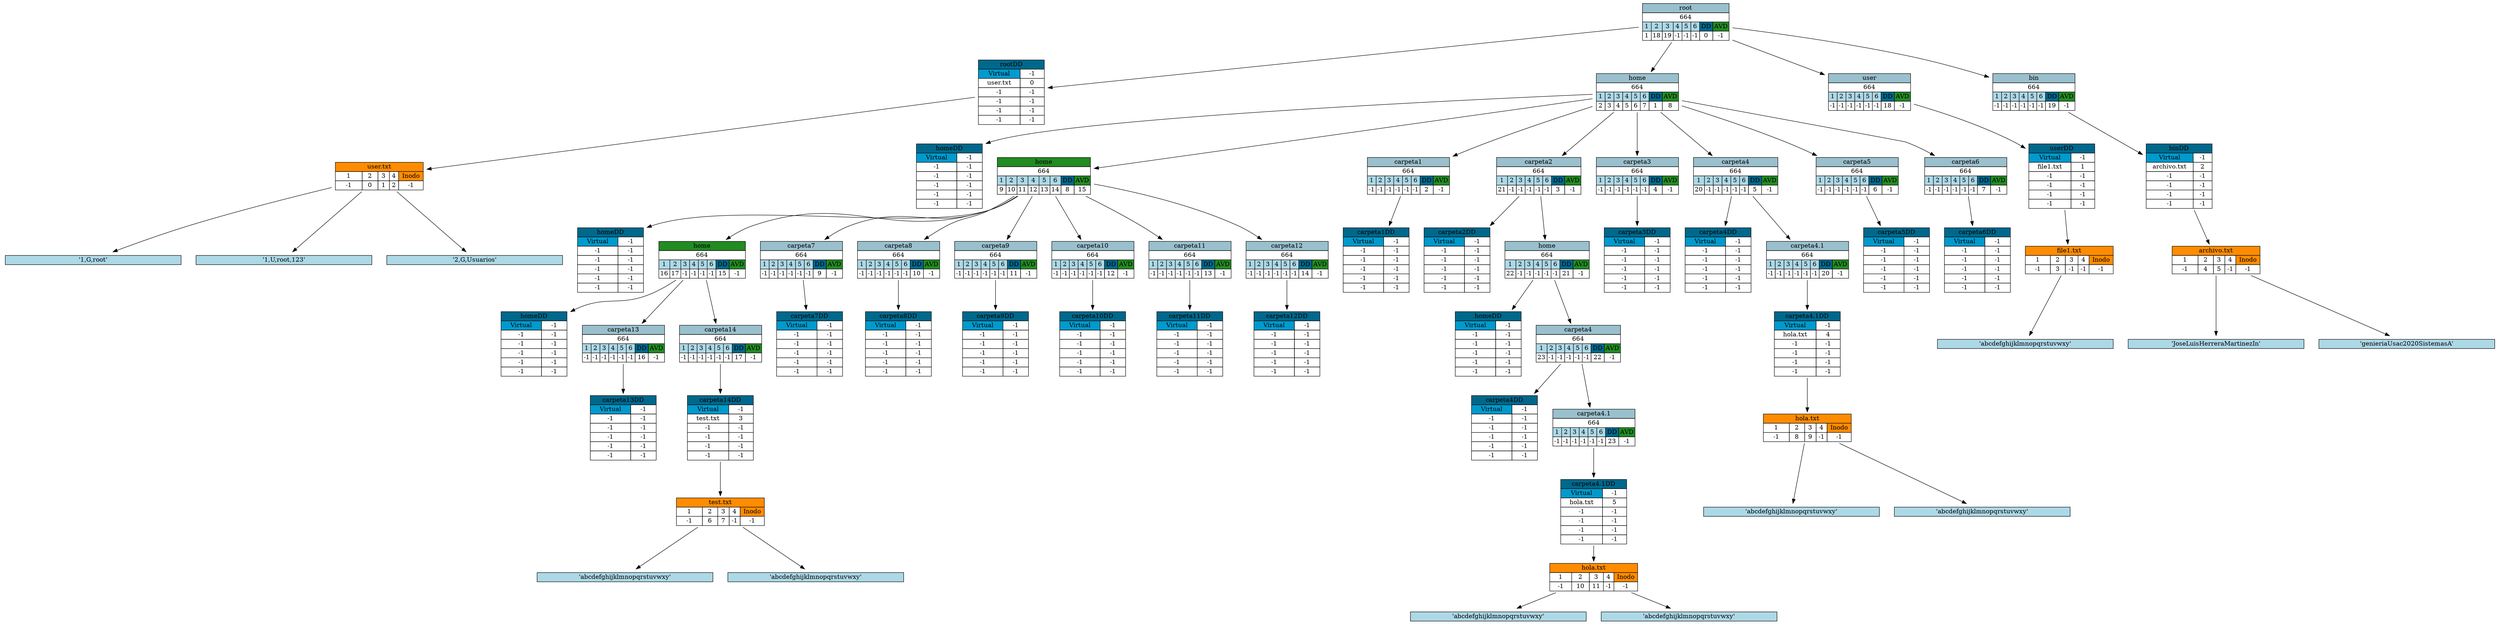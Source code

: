 digraph G{ 
node [shape=plaintext]
tbl0[label=<
<table border='0' cellborder='1' cellspacing='0'>
<tr>
<td colspan='8' bgcolor= 'lightblue3' >root</td>
</tr>
<tr>
<td colspan='8' >664</td>
</tr>
<tr>
<td bgcolor='lightblue' width='20' >1</td>
<td bgcolor='lightblue' width='20' >2</td>
<td bgcolor='lightblue' width='20' >3</td>
<td bgcolor='lightblue' width='20' >4</td>
<td bgcolor='lightblue' width='20' >5</td>
<td bgcolor='lightblue' width='20' >6</td>
<td bgcolor='deepskyblue4' width='30' >DD</td>
<td bgcolor='forestgreen' width='20' >AVD</td>
</tr>
<tr>
<td width='20'>1</td>
<td width='20'>18</td>
<td width='20'>19</td>
<td width='20'>-1</td>
<td width='20'>-1</td>
<td width='20'>-1</td>
<td width='20'>0</td>
<td width='20'>-1</td>
</tr>
</table>
>];
tbl0->tbl0DD
tbl0DD[label=<
<table border='0' cellborder='1' cellspacing='0'>
<tr><td bgcolor='deepskyblue4' width='150' colspan='2'>rootDD</td>
</tr>
<tr>
<td bgcolor='deepskyblue3'>Virtual</td>
<td>-1</td>
</tr>
<tr>
<td>user.txt</td>
<td>0</td>
</tr>
<tr>
<td>-1</td>
<td>-1</td>
</tr>
<tr>
<td>-1</td>
<td>-1</td>
</tr>
<tr>
<td>-1</td>
<td>-1</td>
</tr>
<tr>
<td>-1</td>
<td>-1</td>
</tr>
</table>
>];
tbl0DD->tblInodo0
tblInodo0[label=<
<table border='0' cellborder='1' cellspacing='0'>
<tr><td bgcolor='darkorange' width='200' colspan='5'>user.txt</td>
</tr>
<tr>
<td>1</td>
<td>2</td>
<td>3</td>
<td>4</td>
<td bgcolor='darkorange' width='50'>Inodo</td>
</tr>
<tr>
<td>-1</td>
<td>0</td><td>1</td><td>2</td><td>-1</td></tr>
</table>
>];tblInodo0->tblBloque0
tblBloque0[label=<
<table border='0' cellborder='1' cellspacing='0'>
<tr>
<td width='400' bgcolor= 'lightblue' >'1,G,root'</td>
</tr>
</table>
>];
tblInodo0->tblBloque1
tblBloque1[label=<
<table border='0' cellborder='1' cellspacing='0'>
<tr>
<td width='400' bgcolor= 'lightblue' >'
1,U,root,123'</td>
</tr>
</table>
>];
tblInodo0->tblBloque2
tblBloque2[label=<
<table border='0' cellborder='1' cellspacing='0'>
<tr>
<td width='400' bgcolor= 'lightblue' >'
2,G,Usuarios'</td>
</tr>
</table>
>];
tbl0->tbl1
tbl1[label=<
<table border='0' cellborder='1' cellspacing='0'>
<tr>
<td colspan='8' bgcolor= 'lightblue3' >home</td>
</tr>
<tr>
<td colspan='8' >664</td>
</tr>
<tr>
<td bgcolor='lightblue' width='20' >1</td>
<td bgcolor='lightblue' width='20' >2</td>
<td bgcolor='lightblue' width='20' >3</td>
<td bgcolor='lightblue' width='20' >4</td>
<td bgcolor='lightblue' width='20' >5</td>
<td bgcolor='lightblue' width='20' >6</td>
<td bgcolor='deepskyblue4' width='30' >DD</td>
<td bgcolor='forestgreen' width='20' >AVD</td>
</tr>
<tr>
<td width='20'>2</td>
<td width='20'>3</td>
<td width='20'>4</td>
<td width='20'>5</td>
<td width='20'>6</td>
<td width='20'>7</td>
<td width='20'>1</td>
<td width='20'>8</td>
</tr>
</table>
>];
tbl1->tbl1DD
tbl1DD[label=<
<table border='0' cellborder='1' cellspacing='0'>
<tr><td bgcolor='deepskyblue4' width='150' colspan='2'>homeDD</td>
</tr>
<tr>
<td bgcolor='deepskyblue3'>Virtual</td>
<td>-1</td>
</tr>
<tr>
<td>-1</td>
<td>-1</td>
</tr>
<tr>
<td>-1</td>
<td>-1</td>
</tr>
<tr>
<td>-1</td>
<td>-1</td>
</tr>
<tr>
<td>-1</td>
<td>-1</td>
</tr>
<tr>
<td>-1</td>
<td>-1</td>
</tr>
</table>
>];
tbl1->tbl8
tbl8[label=<
<table border='0' cellborder='1' cellspacing='0'>
<tr>
<td colspan='8' bgcolor= 'forestgreen' >home</td>
</tr>
<tr>
<td colspan='8' >664</td>
</tr>
<tr>
<td bgcolor='lightblue' width='20' >1</td>
<td bgcolor='lightblue' width='20' >2</td>
<td bgcolor='lightblue' width='20' >3</td>
<td bgcolor='lightblue' width='20' >4</td>
<td bgcolor='lightblue' width='20' >5</td>
<td bgcolor='lightblue' width='20' >6</td>
<td bgcolor='deepskyblue4' width='30' >DD</td>
<td bgcolor='forestgreen' width='20' >AVD</td>
</tr>
<tr>
<td width='20'>9</td>
<td width='20'>10</td>
<td width='20'>11</td>
<td width='20'>12</td>
<td width='20'>13</td>
<td width='20'>14</td>
<td width='20'>8</td>
<td width='20'>15</td>
</tr>
</table>
>];
tbl8->tbl8DD
tbl8DD[label=<
<table border='0' cellborder='1' cellspacing='0'>
<tr><td bgcolor='deepskyblue4' width='150' colspan='2'>homeDD</td>
</tr>
<tr>
<td bgcolor='deepskyblue3'>Virtual</td>
<td>-1</td>
</tr>
<tr>
<td>-1</td>
<td>-1</td>
</tr>
<tr>
<td>-1</td>
<td>-1</td>
</tr>
<tr>
<td>-1</td>
<td>-1</td>
</tr>
<tr>
<td>-1</td>
<td>-1</td>
</tr>
<tr>
<td>-1</td>
<td>-1</td>
</tr>
</table>
>];
tbl8->tbl15
tbl15[label=<
<table border='0' cellborder='1' cellspacing='0'>
<tr>
<td colspan='8' bgcolor= 'forestgreen' >home</td>
</tr>
<tr>
<td colspan='8' >664</td>
</tr>
<tr>
<td bgcolor='lightblue' width='20' >1</td>
<td bgcolor='lightblue' width='20' >2</td>
<td bgcolor='lightblue' width='20' >3</td>
<td bgcolor='lightblue' width='20' >4</td>
<td bgcolor='lightblue' width='20' >5</td>
<td bgcolor='lightblue' width='20' >6</td>
<td bgcolor='deepskyblue4' width='30' >DD</td>
<td bgcolor='forestgreen' width='20' >AVD</td>
</tr>
<tr>
<td width='20'>16</td>
<td width='20'>17</td>
<td width='20'>-1</td>
<td width='20'>-1</td>
<td width='20'>-1</td>
<td width='20'>-1</td>
<td width='20'>15</td>
<td width='20'>-1</td>
</tr>
</table>
>];
tbl15->tbl15DD
tbl15DD[label=<
<table border='0' cellborder='1' cellspacing='0'>
<tr><td bgcolor='deepskyblue4' width='150' colspan='2'>homeDD</td>
</tr>
<tr>
<td bgcolor='deepskyblue3'>Virtual</td>
<td>-1</td>
</tr>
<tr>
<td>-1</td>
<td>-1</td>
</tr>
<tr>
<td>-1</td>
<td>-1</td>
</tr>
<tr>
<td>-1</td>
<td>-1</td>
</tr>
<tr>
<td>-1</td>
<td>-1</td>
</tr>
<tr>
<td>-1</td>
<td>-1</td>
</tr>
</table>
>];
tbl15->tbl16
tbl16[label=<
<table border='0' cellborder='1' cellspacing='0'>
<tr>
<td colspan='8' bgcolor= 'lightblue3' >carpeta13</td>
</tr>
<tr>
<td colspan='8' >664</td>
</tr>
<tr>
<td bgcolor='lightblue' width='20' >1</td>
<td bgcolor='lightblue' width='20' >2</td>
<td bgcolor='lightblue' width='20' >3</td>
<td bgcolor='lightblue' width='20' >4</td>
<td bgcolor='lightblue' width='20' >5</td>
<td bgcolor='lightblue' width='20' >6</td>
<td bgcolor='deepskyblue4' width='30' >DD</td>
<td bgcolor='forestgreen' width='20' >AVD</td>
</tr>
<tr>
<td width='20'>-1</td>
<td width='20'>-1</td>
<td width='20'>-1</td>
<td width='20'>-1</td>
<td width='20'>-1</td>
<td width='20'>-1</td>
<td width='20'>16</td>
<td width='20'>-1</td>
</tr>
</table>
>];
tbl16->tbl16DD
tbl16DD[label=<
<table border='0' cellborder='1' cellspacing='0'>
<tr><td bgcolor='deepskyblue4' width='150' colspan='2'>carpeta13DD</td>
</tr>
<tr>
<td bgcolor='deepskyblue3'>Virtual</td>
<td>-1</td>
</tr>
<tr>
<td>-1</td>
<td>-1</td>
</tr>
<tr>
<td>-1</td>
<td>-1</td>
</tr>
<tr>
<td>-1</td>
<td>-1</td>
</tr>
<tr>
<td>-1</td>
<td>-1</td>
</tr>
<tr>
<td>-1</td>
<td>-1</td>
</tr>
</table>
>];
tbl15->tbl17
tbl17[label=<
<table border='0' cellborder='1' cellspacing='0'>
<tr>
<td colspan='8' bgcolor= 'lightblue3' >carpeta14</td>
</tr>
<tr>
<td colspan='8' >664</td>
</tr>
<tr>
<td bgcolor='lightblue' width='20' >1</td>
<td bgcolor='lightblue' width='20' >2</td>
<td bgcolor='lightblue' width='20' >3</td>
<td bgcolor='lightblue' width='20' >4</td>
<td bgcolor='lightblue' width='20' >5</td>
<td bgcolor='lightblue' width='20' >6</td>
<td bgcolor='deepskyblue4' width='30' >DD</td>
<td bgcolor='forestgreen' width='20' >AVD</td>
</tr>
<tr>
<td width='20'>-1</td>
<td width='20'>-1</td>
<td width='20'>-1</td>
<td width='20'>-1</td>
<td width='20'>-1</td>
<td width='20'>-1</td>
<td width='20'>17</td>
<td width='20'>-1</td>
</tr>
</table>
>];
tbl17->tbl17DD
tbl17DD[label=<
<table border='0' cellborder='1' cellspacing='0'>
<tr><td bgcolor='deepskyblue4' width='150' colspan='2'>carpeta14DD</td>
</tr>
<tr>
<td bgcolor='deepskyblue3'>Virtual</td>
<td>-1</td>
</tr>
<tr>
<td>test.txt</td>
<td>3</td>
</tr>
<tr>
<td>-1</td>
<td>-1</td>
</tr>
<tr>
<td>-1</td>
<td>-1</td>
</tr>
<tr>
<td>-1</td>
<td>-1</td>
</tr>
<tr>
<td>-1</td>
<td>-1</td>
</tr>
</table>
>];
tbl17DD->tblInodo3
tblInodo3[label=<
<table border='0' cellborder='1' cellspacing='0'>
<tr><td bgcolor='darkorange' width='200' colspan='5'>test.txt</td>
</tr>
<tr>
<td>1</td>
<td>2</td>
<td>3</td>
<td>4</td>
<td bgcolor='darkorange' width='50'>Inodo</td>
</tr>
<tr>
<td>-1</td>
<td>6</td><td>7</td><td>-1</td><td>-1</td></tr>
</table>
>];tblInodo3->tblBloque6
tblBloque6[label=<
<table border='0' cellborder='1' cellspacing='0'>
<tr>
<td width='400' bgcolor= 'lightblue' >'abcdefghijklmnopqrstuvwxy'</td>
</tr>
</table>
>];
tblInodo3->tblBloque7
tblBloque7[label=<
<table border='0' cellborder='1' cellspacing='0'>
<tr>
<td width='400' bgcolor= 'lightblue' >'abcdefghijklmnopqrstuvwxy'</td>
</tr>
</table>
>];
tbl8->tbl9
tbl9[label=<
<table border='0' cellborder='1' cellspacing='0'>
<tr>
<td colspan='8' bgcolor= 'lightblue3' >carpeta7</td>
</tr>
<tr>
<td colspan='8' >664</td>
</tr>
<tr>
<td bgcolor='lightblue' width='20' >1</td>
<td bgcolor='lightblue' width='20' >2</td>
<td bgcolor='lightblue' width='20' >3</td>
<td bgcolor='lightblue' width='20' >4</td>
<td bgcolor='lightblue' width='20' >5</td>
<td bgcolor='lightblue' width='20' >6</td>
<td bgcolor='deepskyblue4' width='30' >DD</td>
<td bgcolor='forestgreen' width='20' >AVD</td>
</tr>
<tr>
<td width='20'>-1</td>
<td width='20'>-1</td>
<td width='20'>-1</td>
<td width='20'>-1</td>
<td width='20'>-1</td>
<td width='20'>-1</td>
<td width='20'>9</td>
<td width='20'>-1</td>
</tr>
</table>
>];
tbl9->tbl9DD
tbl9DD[label=<
<table border='0' cellborder='1' cellspacing='0'>
<tr><td bgcolor='deepskyblue4' width='150' colspan='2'>carpeta7DD</td>
</tr>
<tr>
<td bgcolor='deepskyblue3'>Virtual</td>
<td>-1</td>
</tr>
<tr>
<td>-1</td>
<td>-1</td>
</tr>
<tr>
<td>-1</td>
<td>-1</td>
</tr>
<tr>
<td>-1</td>
<td>-1</td>
</tr>
<tr>
<td>-1</td>
<td>-1</td>
</tr>
<tr>
<td>-1</td>
<td>-1</td>
</tr>
</table>
>];
tbl8->tbl10
tbl10[label=<
<table border='0' cellborder='1' cellspacing='0'>
<tr>
<td colspan='8' bgcolor= 'lightblue3' >carpeta8</td>
</tr>
<tr>
<td colspan='8' >664</td>
</tr>
<tr>
<td bgcolor='lightblue' width='20' >1</td>
<td bgcolor='lightblue' width='20' >2</td>
<td bgcolor='lightblue' width='20' >3</td>
<td bgcolor='lightblue' width='20' >4</td>
<td bgcolor='lightblue' width='20' >5</td>
<td bgcolor='lightblue' width='20' >6</td>
<td bgcolor='deepskyblue4' width='30' >DD</td>
<td bgcolor='forestgreen' width='20' >AVD</td>
</tr>
<tr>
<td width='20'>-1</td>
<td width='20'>-1</td>
<td width='20'>-1</td>
<td width='20'>-1</td>
<td width='20'>-1</td>
<td width='20'>-1</td>
<td width='20'>10</td>
<td width='20'>-1</td>
</tr>
</table>
>];
tbl10->tbl10DD
tbl10DD[label=<
<table border='0' cellborder='1' cellspacing='0'>
<tr><td bgcolor='deepskyblue4' width='150' colspan='2'>carpeta8DD</td>
</tr>
<tr>
<td bgcolor='deepskyblue3'>Virtual</td>
<td>-1</td>
</tr>
<tr>
<td>-1</td>
<td>-1</td>
</tr>
<tr>
<td>-1</td>
<td>-1</td>
</tr>
<tr>
<td>-1</td>
<td>-1</td>
</tr>
<tr>
<td>-1</td>
<td>-1</td>
</tr>
<tr>
<td>-1</td>
<td>-1</td>
</tr>
</table>
>];
tbl8->tbl11
tbl11[label=<
<table border='0' cellborder='1' cellspacing='0'>
<tr>
<td colspan='8' bgcolor= 'lightblue3' >carpeta9</td>
</tr>
<tr>
<td colspan='8' >664</td>
</tr>
<tr>
<td bgcolor='lightblue' width='20' >1</td>
<td bgcolor='lightblue' width='20' >2</td>
<td bgcolor='lightblue' width='20' >3</td>
<td bgcolor='lightblue' width='20' >4</td>
<td bgcolor='lightblue' width='20' >5</td>
<td bgcolor='lightblue' width='20' >6</td>
<td bgcolor='deepskyblue4' width='30' >DD</td>
<td bgcolor='forestgreen' width='20' >AVD</td>
</tr>
<tr>
<td width='20'>-1</td>
<td width='20'>-1</td>
<td width='20'>-1</td>
<td width='20'>-1</td>
<td width='20'>-1</td>
<td width='20'>-1</td>
<td width='20'>11</td>
<td width='20'>-1</td>
</tr>
</table>
>];
tbl11->tbl11DD
tbl11DD[label=<
<table border='0' cellborder='1' cellspacing='0'>
<tr><td bgcolor='deepskyblue4' width='150' colspan='2'>carpeta9DD</td>
</tr>
<tr>
<td bgcolor='deepskyblue3'>Virtual</td>
<td>-1</td>
</tr>
<tr>
<td>-1</td>
<td>-1</td>
</tr>
<tr>
<td>-1</td>
<td>-1</td>
</tr>
<tr>
<td>-1</td>
<td>-1</td>
</tr>
<tr>
<td>-1</td>
<td>-1</td>
</tr>
<tr>
<td>-1</td>
<td>-1</td>
</tr>
</table>
>];
tbl8->tbl12
tbl12[label=<
<table border='0' cellborder='1' cellspacing='0'>
<tr>
<td colspan='8' bgcolor= 'lightblue3' >carpeta10</td>
</tr>
<tr>
<td colspan='8' >664</td>
</tr>
<tr>
<td bgcolor='lightblue' width='20' >1</td>
<td bgcolor='lightblue' width='20' >2</td>
<td bgcolor='lightblue' width='20' >3</td>
<td bgcolor='lightblue' width='20' >4</td>
<td bgcolor='lightblue' width='20' >5</td>
<td bgcolor='lightblue' width='20' >6</td>
<td bgcolor='deepskyblue4' width='30' >DD</td>
<td bgcolor='forestgreen' width='20' >AVD</td>
</tr>
<tr>
<td width='20'>-1</td>
<td width='20'>-1</td>
<td width='20'>-1</td>
<td width='20'>-1</td>
<td width='20'>-1</td>
<td width='20'>-1</td>
<td width='20'>12</td>
<td width='20'>-1</td>
</tr>
</table>
>];
tbl12->tbl12DD
tbl12DD[label=<
<table border='0' cellborder='1' cellspacing='0'>
<tr><td bgcolor='deepskyblue4' width='150' colspan='2'>carpeta10DD</td>
</tr>
<tr>
<td bgcolor='deepskyblue3'>Virtual</td>
<td>-1</td>
</tr>
<tr>
<td>-1</td>
<td>-1</td>
</tr>
<tr>
<td>-1</td>
<td>-1</td>
</tr>
<tr>
<td>-1</td>
<td>-1</td>
</tr>
<tr>
<td>-1</td>
<td>-1</td>
</tr>
<tr>
<td>-1</td>
<td>-1</td>
</tr>
</table>
>];
tbl8->tbl13
tbl13[label=<
<table border='0' cellborder='1' cellspacing='0'>
<tr>
<td colspan='8' bgcolor= 'lightblue3' >carpeta11</td>
</tr>
<tr>
<td colspan='8' >664</td>
</tr>
<tr>
<td bgcolor='lightblue' width='20' >1</td>
<td bgcolor='lightblue' width='20' >2</td>
<td bgcolor='lightblue' width='20' >3</td>
<td bgcolor='lightblue' width='20' >4</td>
<td bgcolor='lightblue' width='20' >5</td>
<td bgcolor='lightblue' width='20' >6</td>
<td bgcolor='deepskyblue4' width='30' >DD</td>
<td bgcolor='forestgreen' width='20' >AVD</td>
</tr>
<tr>
<td width='20'>-1</td>
<td width='20'>-1</td>
<td width='20'>-1</td>
<td width='20'>-1</td>
<td width='20'>-1</td>
<td width='20'>-1</td>
<td width='20'>13</td>
<td width='20'>-1</td>
</tr>
</table>
>];
tbl13->tbl13DD
tbl13DD[label=<
<table border='0' cellborder='1' cellspacing='0'>
<tr><td bgcolor='deepskyblue4' width='150' colspan='2'>carpeta11DD</td>
</tr>
<tr>
<td bgcolor='deepskyblue3'>Virtual</td>
<td>-1</td>
</tr>
<tr>
<td>-1</td>
<td>-1</td>
</tr>
<tr>
<td>-1</td>
<td>-1</td>
</tr>
<tr>
<td>-1</td>
<td>-1</td>
</tr>
<tr>
<td>-1</td>
<td>-1</td>
</tr>
<tr>
<td>-1</td>
<td>-1</td>
</tr>
</table>
>];
tbl8->tbl14
tbl14[label=<
<table border='0' cellborder='1' cellspacing='0'>
<tr>
<td colspan='8' bgcolor= 'lightblue3' >carpeta12</td>
</tr>
<tr>
<td colspan='8' >664</td>
</tr>
<tr>
<td bgcolor='lightblue' width='20' >1</td>
<td bgcolor='lightblue' width='20' >2</td>
<td bgcolor='lightblue' width='20' >3</td>
<td bgcolor='lightblue' width='20' >4</td>
<td bgcolor='lightblue' width='20' >5</td>
<td bgcolor='lightblue' width='20' >6</td>
<td bgcolor='deepskyblue4' width='30' >DD</td>
<td bgcolor='forestgreen' width='20' >AVD</td>
</tr>
<tr>
<td width='20'>-1</td>
<td width='20'>-1</td>
<td width='20'>-1</td>
<td width='20'>-1</td>
<td width='20'>-1</td>
<td width='20'>-1</td>
<td width='20'>14</td>
<td width='20'>-1</td>
</tr>
</table>
>];
tbl14->tbl14DD
tbl14DD[label=<
<table border='0' cellborder='1' cellspacing='0'>
<tr><td bgcolor='deepskyblue4' width='150' colspan='2'>carpeta12DD</td>
</tr>
<tr>
<td bgcolor='deepskyblue3'>Virtual</td>
<td>-1</td>
</tr>
<tr>
<td>-1</td>
<td>-1</td>
</tr>
<tr>
<td>-1</td>
<td>-1</td>
</tr>
<tr>
<td>-1</td>
<td>-1</td>
</tr>
<tr>
<td>-1</td>
<td>-1</td>
</tr>
<tr>
<td>-1</td>
<td>-1</td>
</tr>
</table>
>];
tbl1->tbl2
tbl2[label=<
<table border='0' cellborder='1' cellspacing='0'>
<tr>
<td colspan='8' bgcolor= 'lightblue3' >carpeta1</td>
</tr>
<tr>
<td colspan='8' >664</td>
</tr>
<tr>
<td bgcolor='lightblue' width='20' >1</td>
<td bgcolor='lightblue' width='20' >2</td>
<td bgcolor='lightblue' width='20' >3</td>
<td bgcolor='lightblue' width='20' >4</td>
<td bgcolor='lightblue' width='20' >5</td>
<td bgcolor='lightblue' width='20' >6</td>
<td bgcolor='deepskyblue4' width='30' >DD</td>
<td bgcolor='forestgreen' width='20' >AVD</td>
</tr>
<tr>
<td width='20'>-1</td>
<td width='20'>-1</td>
<td width='20'>-1</td>
<td width='20'>-1</td>
<td width='20'>-1</td>
<td width='20'>-1</td>
<td width='20'>2</td>
<td width='20'>-1</td>
</tr>
</table>
>];
tbl2->tbl2DD
tbl2DD[label=<
<table border='0' cellborder='1' cellspacing='0'>
<tr><td bgcolor='deepskyblue4' width='150' colspan='2'>carpeta1DD</td>
</tr>
<tr>
<td bgcolor='deepskyblue3'>Virtual</td>
<td>-1</td>
</tr>
<tr>
<td>-1</td>
<td>-1</td>
</tr>
<tr>
<td>-1</td>
<td>-1</td>
</tr>
<tr>
<td>-1</td>
<td>-1</td>
</tr>
<tr>
<td>-1</td>
<td>-1</td>
</tr>
<tr>
<td>-1</td>
<td>-1</td>
</tr>
</table>
>];
tbl1->tbl3
tbl3[label=<
<table border='0' cellborder='1' cellspacing='0'>
<tr>
<td colspan='8' bgcolor= 'lightblue3' >carpeta2</td>
</tr>
<tr>
<td colspan='8' >664</td>
</tr>
<tr>
<td bgcolor='lightblue' width='20' >1</td>
<td bgcolor='lightblue' width='20' >2</td>
<td bgcolor='lightblue' width='20' >3</td>
<td bgcolor='lightblue' width='20' >4</td>
<td bgcolor='lightblue' width='20' >5</td>
<td bgcolor='lightblue' width='20' >6</td>
<td bgcolor='deepskyblue4' width='30' >DD</td>
<td bgcolor='forestgreen' width='20' >AVD</td>
</tr>
<tr>
<td width='20'>21</td>
<td width='20'>-1</td>
<td width='20'>-1</td>
<td width='20'>-1</td>
<td width='20'>-1</td>
<td width='20'>-1</td>
<td width='20'>3</td>
<td width='20'>-1</td>
</tr>
</table>
>];
tbl3->tbl3DD
tbl3DD[label=<
<table border='0' cellborder='1' cellspacing='0'>
<tr><td bgcolor='deepskyblue4' width='150' colspan='2'>carpeta2DD</td>
</tr>
<tr>
<td bgcolor='deepskyblue3'>Virtual</td>
<td>-1</td>
</tr>
<tr>
<td>-1</td>
<td>-1</td>
</tr>
<tr>
<td>-1</td>
<td>-1</td>
</tr>
<tr>
<td>-1</td>
<td>-1</td>
</tr>
<tr>
<td>-1</td>
<td>-1</td>
</tr>
<tr>
<td>-1</td>
<td>-1</td>
</tr>
</table>
>];
tbl3->tbl21
tbl21[label=<
<table border='0' cellborder='1' cellspacing='0'>
<tr>
<td colspan='8' bgcolor= 'lightblue3' >home</td>
</tr>
<tr>
<td colspan='8' >664</td>
</tr>
<tr>
<td bgcolor='lightblue' width='20' >1</td>
<td bgcolor='lightblue' width='20' >2</td>
<td bgcolor='lightblue' width='20' >3</td>
<td bgcolor='lightblue' width='20' >4</td>
<td bgcolor='lightblue' width='20' >5</td>
<td bgcolor='lightblue' width='20' >6</td>
<td bgcolor='deepskyblue4' width='30' >DD</td>
<td bgcolor='forestgreen' width='20' >AVD</td>
</tr>
<tr>
<td width='20'>22</td>
<td width='20'>-1</td>
<td width='20'>-1</td>
<td width='20'>-1</td>
<td width='20'>-1</td>
<td width='20'>-1</td>
<td width='20'>21</td>
<td width='20'>-1</td>
</tr>
</table>
>];
tbl21->tbl21DD
tbl21DD[label=<
<table border='0' cellborder='1' cellspacing='0'>
<tr><td bgcolor='deepskyblue4' width='150' colspan='2'>homeDD</td>
</tr>
<tr>
<td bgcolor='deepskyblue3'>Virtual</td>
<td>-1</td>
</tr>
<tr>
<td>-1</td>
<td>-1</td>
</tr>
<tr>
<td>-1</td>
<td>-1</td>
</tr>
<tr>
<td>-1</td>
<td>-1</td>
</tr>
<tr>
<td>-1</td>
<td>-1</td>
</tr>
<tr>
<td>-1</td>
<td>-1</td>
</tr>
</table>
>];
tbl21->tbl22
tbl22[label=<
<table border='0' cellborder='1' cellspacing='0'>
<tr>
<td colspan='8' bgcolor= 'lightblue3' >carpeta4</td>
</tr>
<tr>
<td colspan='8' >664</td>
</tr>
<tr>
<td bgcolor='lightblue' width='20' >1</td>
<td bgcolor='lightblue' width='20' >2</td>
<td bgcolor='lightblue' width='20' >3</td>
<td bgcolor='lightblue' width='20' >4</td>
<td bgcolor='lightblue' width='20' >5</td>
<td bgcolor='lightblue' width='20' >6</td>
<td bgcolor='deepskyblue4' width='30' >DD</td>
<td bgcolor='forestgreen' width='20' >AVD</td>
</tr>
<tr>
<td width='20'>23</td>
<td width='20'>-1</td>
<td width='20'>-1</td>
<td width='20'>-1</td>
<td width='20'>-1</td>
<td width='20'>-1</td>
<td width='20'>22</td>
<td width='20'>-1</td>
</tr>
</table>
>];
tbl22->tbl22DD
tbl22DD[label=<
<table border='0' cellborder='1' cellspacing='0'>
<tr><td bgcolor='deepskyblue4' width='150' colspan='2'>carpeta4DD</td>
</tr>
<tr>
<td bgcolor='deepskyblue3'>Virtual</td>
<td>-1</td>
</tr>
<tr>
<td>-1</td>
<td>-1</td>
</tr>
<tr>
<td>-1</td>
<td>-1</td>
</tr>
<tr>
<td>-1</td>
<td>-1</td>
</tr>
<tr>
<td>-1</td>
<td>-1</td>
</tr>
<tr>
<td>-1</td>
<td>-1</td>
</tr>
</table>
>];
tbl22->tbl23
tbl23[label=<
<table border='0' cellborder='1' cellspacing='0'>
<tr>
<td colspan='8' bgcolor= 'lightblue3' >carpeta4.1</td>
</tr>
<tr>
<td colspan='8' >664</td>
</tr>
<tr>
<td bgcolor='lightblue' width='20' >1</td>
<td bgcolor='lightblue' width='20' >2</td>
<td bgcolor='lightblue' width='20' >3</td>
<td bgcolor='lightblue' width='20' >4</td>
<td bgcolor='lightblue' width='20' >5</td>
<td bgcolor='lightblue' width='20' >6</td>
<td bgcolor='deepskyblue4' width='30' >DD</td>
<td bgcolor='forestgreen' width='20' >AVD</td>
</tr>
<tr>
<td width='20'>-1</td>
<td width='20'>-1</td>
<td width='20'>-1</td>
<td width='20'>-1</td>
<td width='20'>-1</td>
<td width='20'>-1</td>
<td width='20'>23</td>
<td width='20'>-1</td>
</tr>
</table>
>];
tbl23->tbl23DD
tbl23DD[label=<
<table border='0' cellborder='1' cellspacing='0'>
<tr><td bgcolor='deepskyblue4' width='150' colspan='2'>carpeta4.1DD</td>
</tr>
<tr>
<td bgcolor='deepskyblue3'>Virtual</td>
<td>-1</td>
</tr>
<tr>
<td>hola.txt</td>
<td>5</td>
</tr>
<tr>
<td>-1</td>
<td>-1</td>
</tr>
<tr>
<td>-1</td>
<td>-1</td>
</tr>
<tr>
<td>-1</td>
<td>-1</td>
</tr>
<tr>
<td>-1</td>
<td>-1</td>
</tr>
</table>
>];
tbl23DD->tblInodo5
tblInodo5[label=<
<table border='0' cellborder='1' cellspacing='0'>
<tr><td bgcolor='darkorange' width='200' colspan='5'>hola.txt</td>
</tr>
<tr>
<td>1</td>
<td>2</td>
<td>3</td>
<td>4</td>
<td bgcolor='darkorange' width='50'>Inodo</td>
</tr>
<tr>
<td>-1</td>
<td>10</td><td>11</td><td>-1</td><td>-1</td></tr>
</table>
>];tblInodo5->tblBloque10
tblBloque10[label=<
<table border='0' cellborder='1' cellspacing='0'>
<tr>
<td width='400' bgcolor= 'lightblue' >'abcdefghijklmnopqrstuvwxy'</td>
</tr>
</table>
>];
tblInodo5->tblBloque11
tblBloque11[label=<
<table border='0' cellborder='1' cellspacing='0'>
<tr>
<td width='400' bgcolor= 'lightblue' >'abcdefghijklmnopqrstuvwxy'</td>
</tr>
</table>
>];
tbl1->tbl4
tbl4[label=<
<table border='0' cellborder='1' cellspacing='0'>
<tr>
<td colspan='8' bgcolor= 'lightblue3' >carpeta3</td>
</tr>
<tr>
<td colspan='8' >664</td>
</tr>
<tr>
<td bgcolor='lightblue' width='20' >1</td>
<td bgcolor='lightblue' width='20' >2</td>
<td bgcolor='lightblue' width='20' >3</td>
<td bgcolor='lightblue' width='20' >4</td>
<td bgcolor='lightblue' width='20' >5</td>
<td bgcolor='lightblue' width='20' >6</td>
<td bgcolor='deepskyblue4' width='30' >DD</td>
<td bgcolor='forestgreen' width='20' >AVD</td>
</tr>
<tr>
<td width='20'>-1</td>
<td width='20'>-1</td>
<td width='20'>-1</td>
<td width='20'>-1</td>
<td width='20'>-1</td>
<td width='20'>-1</td>
<td width='20'>4</td>
<td width='20'>-1</td>
</tr>
</table>
>];
tbl4->tbl4DD
tbl4DD[label=<
<table border='0' cellborder='1' cellspacing='0'>
<tr><td bgcolor='deepskyblue4' width='150' colspan='2'>carpeta3DD</td>
</tr>
<tr>
<td bgcolor='deepskyblue3'>Virtual</td>
<td>-1</td>
</tr>
<tr>
<td>-1</td>
<td>-1</td>
</tr>
<tr>
<td>-1</td>
<td>-1</td>
</tr>
<tr>
<td>-1</td>
<td>-1</td>
</tr>
<tr>
<td>-1</td>
<td>-1</td>
</tr>
<tr>
<td>-1</td>
<td>-1</td>
</tr>
</table>
>];
tbl1->tbl5
tbl5[label=<
<table border='0' cellborder='1' cellspacing='0'>
<tr>
<td colspan='8' bgcolor= 'lightblue3' >carpeta4</td>
</tr>
<tr>
<td colspan='8' >664</td>
</tr>
<tr>
<td bgcolor='lightblue' width='20' >1</td>
<td bgcolor='lightblue' width='20' >2</td>
<td bgcolor='lightblue' width='20' >3</td>
<td bgcolor='lightblue' width='20' >4</td>
<td bgcolor='lightblue' width='20' >5</td>
<td bgcolor='lightblue' width='20' >6</td>
<td bgcolor='deepskyblue4' width='30' >DD</td>
<td bgcolor='forestgreen' width='20' >AVD</td>
</tr>
<tr>
<td width='20'>20</td>
<td width='20'>-1</td>
<td width='20'>-1</td>
<td width='20'>-1</td>
<td width='20'>-1</td>
<td width='20'>-1</td>
<td width='20'>5</td>
<td width='20'>-1</td>
</tr>
</table>
>];
tbl5->tbl5DD
tbl5DD[label=<
<table border='0' cellborder='1' cellspacing='0'>
<tr><td bgcolor='deepskyblue4' width='150' colspan='2'>carpeta4DD</td>
</tr>
<tr>
<td bgcolor='deepskyblue3'>Virtual</td>
<td>-1</td>
</tr>
<tr>
<td>-1</td>
<td>-1</td>
</tr>
<tr>
<td>-1</td>
<td>-1</td>
</tr>
<tr>
<td>-1</td>
<td>-1</td>
</tr>
<tr>
<td>-1</td>
<td>-1</td>
</tr>
<tr>
<td>-1</td>
<td>-1</td>
</tr>
</table>
>];
tbl5->tbl20
tbl20[label=<
<table border='0' cellborder='1' cellspacing='0'>
<tr>
<td colspan='8' bgcolor= 'lightblue3' >carpeta4.1</td>
</tr>
<tr>
<td colspan='8' >664</td>
</tr>
<tr>
<td bgcolor='lightblue' width='20' >1</td>
<td bgcolor='lightblue' width='20' >2</td>
<td bgcolor='lightblue' width='20' >3</td>
<td bgcolor='lightblue' width='20' >4</td>
<td bgcolor='lightblue' width='20' >5</td>
<td bgcolor='lightblue' width='20' >6</td>
<td bgcolor='deepskyblue4' width='30' >DD</td>
<td bgcolor='forestgreen' width='20' >AVD</td>
</tr>
<tr>
<td width='20'>-1</td>
<td width='20'>-1</td>
<td width='20'>-1</td>
<td width='20'>-1</td>
<td width='20'>-1</td>
<td width='20'>-1</td>
<td width='20'>20</td>
<td width='20'>-1</td>
</tr>
</table>
>];
tbl20->tbl20DD
tbl20DD[label=<
<table border='0' cellborder='1' cellspacing='0'>
<tr><td bgcolor='deepskyblue4' width='150' colspan='2'>carpeta4.1DD</td>
</tr>
<tr>
<td bgcolor='deepskyblue3'>Virtual</td>
<td>-1</td>
</tr>
<tr>
<td>hola.txt</td>
<td>4</td>
</tr>
<tr>
<td>-1</td>
<td>-1</td>
</tr>
<tr>
<td>-1</td>
<td>-1</td>
</tr>
<tr>
<td>-1</td>
<td>-1</td>
</tr>
<tr>
<td>-1</td>
<td>-1</td>
</tr>
</table>
>];
tbl20DD->tblInodo4
tblInodo4[label=<
<table border='0' cellborder='1' cellspacing='0'>
<tr><td bgcolor='darkorange' width='200' colspan='5'>hola.txt</td>
</tr>
<tr>
<td>1</td>
<td>2</td>
<td>3</td>
<td>4</td>
<td bgcolor='darkorange' width='50'>Inodo</td>
</tr>
<tr>
<td>-1</td>
<td>8</td><td>9</td><td>-1</td><td>-1</td></tr>
</table>
>];tblInodo4->tblBloque8
tblBloque8[label=<
<table border='0' cellborder='1' cellspacing='0'>
<tr>
<td width='400' bgcolor= 'lightblue' >'abcdefghijklmnopqrstuvwxy'</td>
</tr>
</table>
>];
tblInodo4->tblBloque9
tblBloque9[label=<
<table border='0' cellborder='1' cellspacing='0'>
<tr>
<td width='400' bgcolor= 'lightblue' >'abcdefghijklmnopqrstuvwxy'</td>
</tr>
</table>
>];
tbl1->tbl6
tbl6[label=<
<table border='0' cellborder='1' cellspacing='0'>
<tr>
<td colspan='8' bgcolor= 'lightblue3' >carpeta5</td>
</tr>
<tr>
<td colspan='8' >664</td>
</tr>
<tr>
<td bgcolor='lightblue' width='20' >1</td>
<td bgcolor='lightblue' width='20' >2</td>
<td bgcolor='lightblue' width='20' >3</td>
<td bgcolor='lightblue' width='20' >4</td>
<td bgcolor='lightblue' width='20' >5</td>
<td bgcolor='lightblue' width='20' >6</td>
<td bgcolor='deepskyblue4' width='30' >DD</td>
<td bgcolor='forestgreen' width='20' >AVD</td>
</tr>
<tr>
<td width='20'>-1</td>
<td width='20'>-1</td>
<td width='20'>-1</td>
<td width='20'>-1</td>
<td width='20'>-1</td>
<td width='20'>-1</td>
<td width='20'>6</td>
<td width='20'>-1</td>
</tr>
</table>
>];
tbl6->tbl6DD
tbl6DD[label=<
<table border='0' cellborder='1' cellspacing='0'>
<tr><td bgcolor='deepskyblue4' width='150' colspan='2'>carpeta5DD</td>
</tr>
<tr>
<td bgcolor='deepskyblue3'>Virtual</td>
<td>-1</td>
</tr>
<tr>
<td>-1</td>
<td>-1</td>
</tr>
<tr>
<td>-1</td>
<td>-1</td>
</tr>
<tr>
<td>-1</td>
<td>-1</td>
</tr>
<tr>
<td>-1</td>
<td>-1</td>
</tr>
<tr>
<td>-1</td>
<td>-1</td>
</tr>
</table>
>];
tbl1->tbl7
tbl7[label=<
<table border='0' cellborder='1' cellspacing='0'>
<tr>
<td colspan='8' bgcolor= 'lightblue3' >carpeta6</td>
</tr>
<tr>
<td colspan='8' >664</td>
</tr>
<tr>
<td bgcolor='lightblue' width='20' >1</td>
<td bgcolor='lightblue' width='20' >2</td>
<td bgcolor='lightblue' width='20' >3</td>
<td bgcolor='lightblue' width='20' >4</td>
<td bgcolor='lightblue' width='20' >5</td>
<td bgcolor='lightblue' width='20' >6</td>
<td bgcolor='deepskyblue4' width='30' >DD</td>
<td bgcolor='forestgreen' width='20' >AVD</td>
</tr>
<tr>
<td width='20'>-1</td>
<td width='20'>-1</td>
<td width='20'>-1</td>
<td width='20'>-1</td>
<td width='20'>-1</td>
<td width='20'>-1</td>
<td width='20'>7</td>
<td width='20'>-1</td>
</tr>
</table>
>];
tbl7->tbl7DD
tbl7DD[label=<
<table border='0' cellborder='1' cellspacing='0'>
<tr><td bgcolor='deepskyblue4' width='150' colspan='2'>carpeta6DD</td>
</tr>
<tr>
<td bgcolor='deepskyblue3'>Virtual</td>
<td>-1</td>
</tr>
<tr>
<td>-1</td>
<td>-1</td>
</tr>
<tr>
<td>-1</td>
<td>-1</td>
</tr>
<tr>
<td>-1</td>
<td>-1</td>
</tr>
<tr>
<td>-1</td>
<td>-1</td>
</tr>
<tr>
<td>-1</td>
<td>-1</td>
</tr>
</table>
>];
tbl0->tbl18
tbl18[label=<
<table border='0' cellborder='1' cellspacing='0'>
<tr>
<td colspan='8' bgcolor= 'lightblue3' >user</td>
</tr>
<tr>
<td colspan='8' >664</td>
</tr>
<tr>
<td bgcolor='lightblue' width='20' >1</td>
<td bgcolor='lightblue' width='20' >2</td>
<td bgcolor='lightblue' width='20' >3</td>
<td bgcolor='lightblue' width='20' >4</td>
<td bgcolor='lightblue' width='20' >5</td>
<td bgcolor='lightblue' width='20' >6</td>
<td bgcolor='deepskyblue4' width='30' >DD</td>
<td bgcolor='forestgreen' width='20' >AVD</td>
</tr>
<tr>
<td width='20'>-1</td>
<td width='20'>-1</td>
<td width='20'>-1</td>
<td width='20'>-1</td>
<td width='20'>-1</td>
<td width='20'>-1</td>
<td width='20'>18</td>
<td width='20'>-1</td>
</tr>
</table>
>];
tbl18->tbl18DD
tbl18DD[label=<
<table border='0' cellborder='1' cellspacing='0'>
<tr><td bgcolor='deepskyblue4' width='150' colspan='2'>userDD</td>
</tr>
<tr>
<td bgcolor='deepskyblue3'>Virtual</td>
<td>-1</td>
</tr>
<tr>
<td>file1.txt</td>
<td>1</td>
</tr>
<tr>
<td>-1</td>
<td>-1</td>
</tr>
<tr>
<td>-1</td>
<td>-1</td>
</tr>
<tr>
<td>-1</td>
<td>-1</td>
</tr>
<tr>
<td>-1</td>
<td>-1</td>
</tr>
</table>
>];
tbl18DD->tblInodo1
tblInodo1[label=<
<table border='0' cellborder='1' cellspacing='0'>
<tr><td bgcolor='darkorange' width='200' colspan='5'>file1.txt</td>
</tr>
<tr>
<td>1</td>
<td>2</td>
<td>3</td>
<td>4</td>
<td bgcolor='darkorange' width='50'>Inodo</td>
</tr>
<tr>
<td>-1</td>
<td>3</td><td>-1</td><td>-1</td><td>-1</td></tr>
</table>
>];tblInodo1->tblBloque3
tblBloque3[label=<
<table border='0' cellborder='1' cellspacing='0'>
<tr>
<td width='400' bgcolor= 'lightblue' >'abcdefghijklmnopqrstuvwxy'</td>
</tr>
</table>
>];
tbl0->tbl19
tbl19[label=<
<table border='0' cellborder='1' cellspacing='0'>
<tr>
<td colspan='8' bgcolor= 'lightblue3' >bin</td>
</tr>
<tr>
<td colspan='8' >664</td>
</tr>
<tr>
<td bgcolor='lightblue' width='20' >1</td>
<td bgcolor='lightblue' width='20' >2</td>
<td bgcolor='lightblue' width='20' >3</td>
<td bgcolor='lightblue' width='20' >4</td>
<td bgcolor='lightblue' width='20' >5</td>
<td bgcolor='lightblue' width='20' >6</td>
<td bgcolor='deepskyblue4' width='30' >DD</td>
<td bgcolor='forestgreen' width='20' >AVD</td>
</tr>
<tr>
<td width='20'>-1</td>
<td width='20'>-1</td>
<td width='20'>-1</td>
<td width='20'>-1</td>
<td width='20'>-1</td>
<td width='20'>-1</td>
<td width='20'>19</td>
<td width='20'>-1</td>
</tr>
</table>
>];
tbl19->tbl19DD
tbl19DD[label=<
<table border='0' cellborder='1' cellspacing='0'>
<tr><td bgcolor='deepskyblue4' width='150' colspan='2'>binDD</td>
</tr>
<tr>
<td bgcolor='deepskyblue3'>Virtual</td>
<td>-1</td>
</tr>
<tr>
<td>archivo.txt</td>
<td>2</td>
</tr>
<tr>
<td>-1</td>
<td>-1</td>
</tr>
<tr>
<td>-1</td>
<td>-1</td>
</tr>
<tr>
<td>-1</td>
<td>-1</td>
</tr>
<tr>
<td>-1</td>
<td>-1</td>
</tr>
</table>
>];
tbl19DD->tblInodo2
tblInodo2[label=<
<table border='0' cellborder='1' cellspacing='0'>
<tr><td bgcolor='darkorange' width='200' colspan='5'>archivo.txt</td>
</tr>
<tr>
<td>1</td>
<td>2</td>
<td>3</td>
<td>4</td>
<td bgcolor='darkorange' width='50'>Inodo</td>
</tr>
<tr>
<td>-1</td>
<td>4</td><td>5</td><td>-1</td><td>-1</td></tr>
</table>
>];tblInodo2->tblBloque4
tblBloque4[label=<
<table border='0' cellborder='1' cellspacing='0'>
<tr>
<td width='400' bgcolor= 'lightblue' >'JoseLuisHerreraMartinezIn'</td>
</tr>
</table>
>];
tblInodo2->tblBloque5
tblBloque5[label=<
<table border='0' cellborder='1' cellspacing='0'>
<tr>
<td width='400' bgcolor= 'lightblue' >'genieriaUsac2020SistemasA'</td>
</tr>
</table>
>];
}